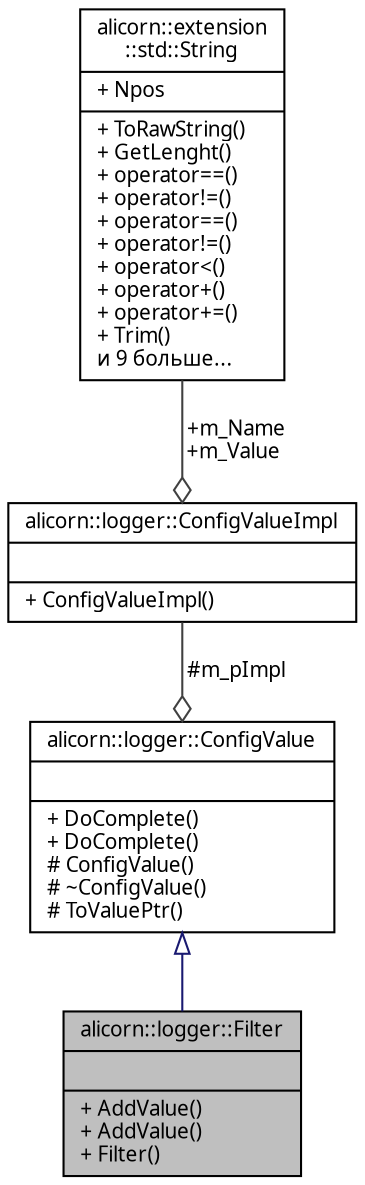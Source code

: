 digraph "alicorn::logger::Filter"
{
 // INTERACTIVE_SVG=YES
  edge [fontname="Verdana",fontsize="10",labelfontname="Verdana",labelfontsize="10"];
  node [fontname="Verdana",fontsize="10",shape=record];
  Node1 [label="{alicorn::logger::Filter\n||+ AddValue()\l+ AddValue()\l+ Filter()\l}",height=0.2,width=0.4,color="black", fillcolor="grey75", style="filled", fontcolor="black"];
  Node2 -> Node1 [dir="back",color="midnightblue",fontsize="10",style="solid",arrowtail="onormal",fontname="Verdana"];
  Node2 [label="{alicorn::logger::ConfigValue\n||+ DoComplete()\l+ DoComplete()\l# ConfigValue()\l# ~ConfigValue()\l# ToValuePtr()\l}",height=0.2,width=0.4,color="black", fillcolor="white", style="filled",URL="$a00070.html",tooltip="Класс входит в Проект Logger   Базовый класс-обертка параметров для передачи их значений конфигуратор..."];
  Node3 -> Node2 [color="grey25",fontsize="10",style="solid",label=" #m_pImpl" ,arrowhead="odiamond",fontname="Verdana"];
  Node3 [label="{alicorn::logger::ConfigValueImpl\n||+ ConfigValueImpl()\l}",height=0.2,width=0.4,color="black", fillcolor="white", style="filled",URL="$a00071.html",tooltip="Класс входит в Проект Logger   Класс для передачи значения параметра конфигуратору. "];
  Node4 -> Node3 [color="grey25",fontsize="10",style="solid",label=" +m_Name\n+m_Value" ,arrowhead="odiamond",fontname="Verdana"];
  Node4 [label="{alicorn::extension\l::std::String\n|+ Npos\l|+ ToRawString()\l+ GetLenght()\l+ operator==()\l+ operator!=()\l+ operator==()\l+ operator!=()\l+ operator\<()\l+ operator+()\l+ operator+=()\l+ Trim()\lи 9 больше...\l}",height=0.2,width=0.4,color="black", fillcolor="white", style="filled",URL="$a00134.html",tooltip="Класс входит в Проект Std   Класс-обертка для строк из стандартной библиотеки. "];
}
